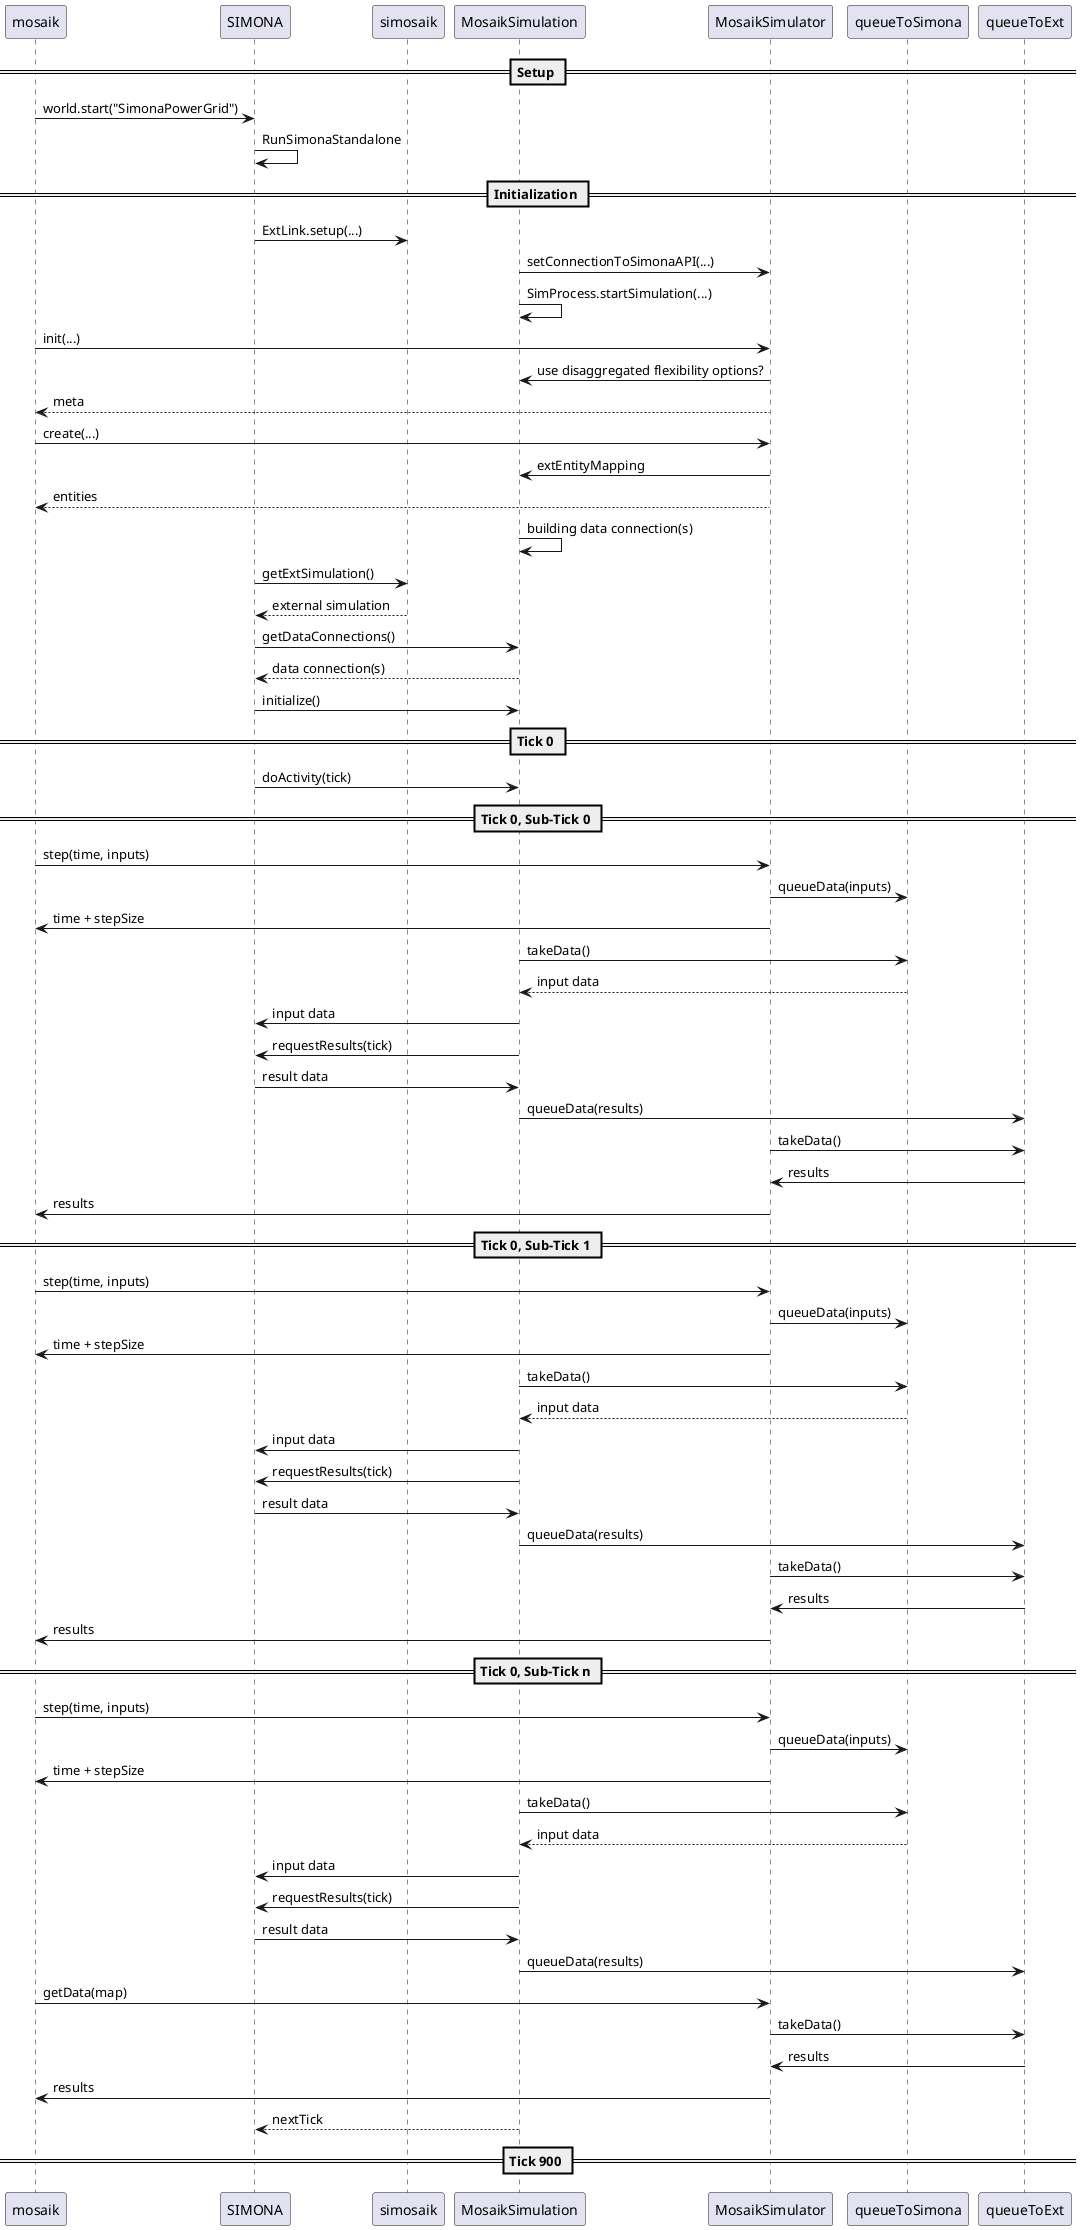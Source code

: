 @startuml

== Setup ==

mosaik -> SIMONA: world.start("SimonaPowerGrid")

SIMONA -> SIMONA: RunSimonaStandalone

== Initialization ==

SIMONA -> simosaik: ExtLink.setup(...)

MosaikSimulation -> MosaikSimulator: setConnectionToSimonaAPI(...)
MosaikSimulation -> MosaikSimulation: SimProcess.startSimulation(...)


mosaik -> MosaikSimulator: init(...)
MosaikSimulator -> MosaikSimulation: use disaggregated flexibility options?

MosaikSimulator --> mosaik: meta

mosaik -> MosaikSimulator: create(...)
MosaikSimulator -> MosaikSimulation: extEntityMapping

MosaikSimulator --> mosaik: entities
MosaikSimulation -> MosaikSimulation: building data connection(s)

SIMONA -> simosaik: getExtSimulation()
simosaik --> SIMONA: external simulation

SIMONA -> MosaikSimulation: getDataConnections()
MosaikSimulation --> SIMONA: data connection(s)

SIMONA -> MosaikSimulation: initialize()


== Tick 0 ==
SIMONA -> MosaikSimulation: doActivity(tick)

== Tick 0, Sub-Tick 0 ==
mosaik -> MosaikSimulator: step(time, inputs)

MosaikSimulator ->  queueToSimona: queueData(inputs)
MosaikSimulator -> mosaik: time + stepSize

MosaikSimulation -> queueToSimona: takeData()
queueToSimona --> MosaikSimulation: input data

MosaikSimulation -> SIMONA: input data

MosaikSimulation -> SIMONA: requestResults(tick)

SIMONA -> MosaikSimulation: result data
MosaikSimulation -> queueToExt: queueData(results)

MosaikSimulator -> queueToExt: takeData()
queueToExt -> MosaikSimulator: results
MosaikSimulator -> mosaik: results

== Tick 0, Sub-Tick 1 ==
mosaik -> MosaikSimulator: step(time, inputs)

MosaikSimulator ->  queueToSimona: queueData(inputs)
MosaikSimulator -> mosaik: time + stepSize

MosaikSimulation -> queueToSimona: takeData()
queueToSimona --> MosaikSimulation: input data

MosaikSimulation -> SIMONA: input data

MosaikSimulation -> SIMONA: requestResults(tick)

SIMONA -> MosaikSimulation: result data
MosaikSimulation -> queueToExt: queueData(results)

MosaikSimulator -> queueToExt: takeData()
queueToExt -> MosaikSimulator: results
MosaikSimulator -> mosaik: results

== Tick 0, Sub-Tick n ==
mosaik -> MosaikSimulator: step(time, inputs)

MosaikSimulator ->  queueToSimona: queueData(inputs)
MosaikSimulator -> mosaik: time + stepSize

MosaikSimulation -> queueToSimona: takeData()
queueToSimona --> MosaikSimulation: input data

MosaikSimulation -> SIMONA: input data

MosaikSimulation -> SIMONA: requestResults(tick)

SIMONA -> MosaikSimulation: result data
MosaikSimulation -> queueToExt: queueData(results)

mosaik -> MosaikSimulator: getData(map)

MosaikSimulator -> queueToExt: takeData()
queueToExt -> MosaikSimulator: results
MosaikSimulator -> mosaik: results

MosaikSimulation --> SIMONA: nextTick

== Tick 900 ==

@enduml